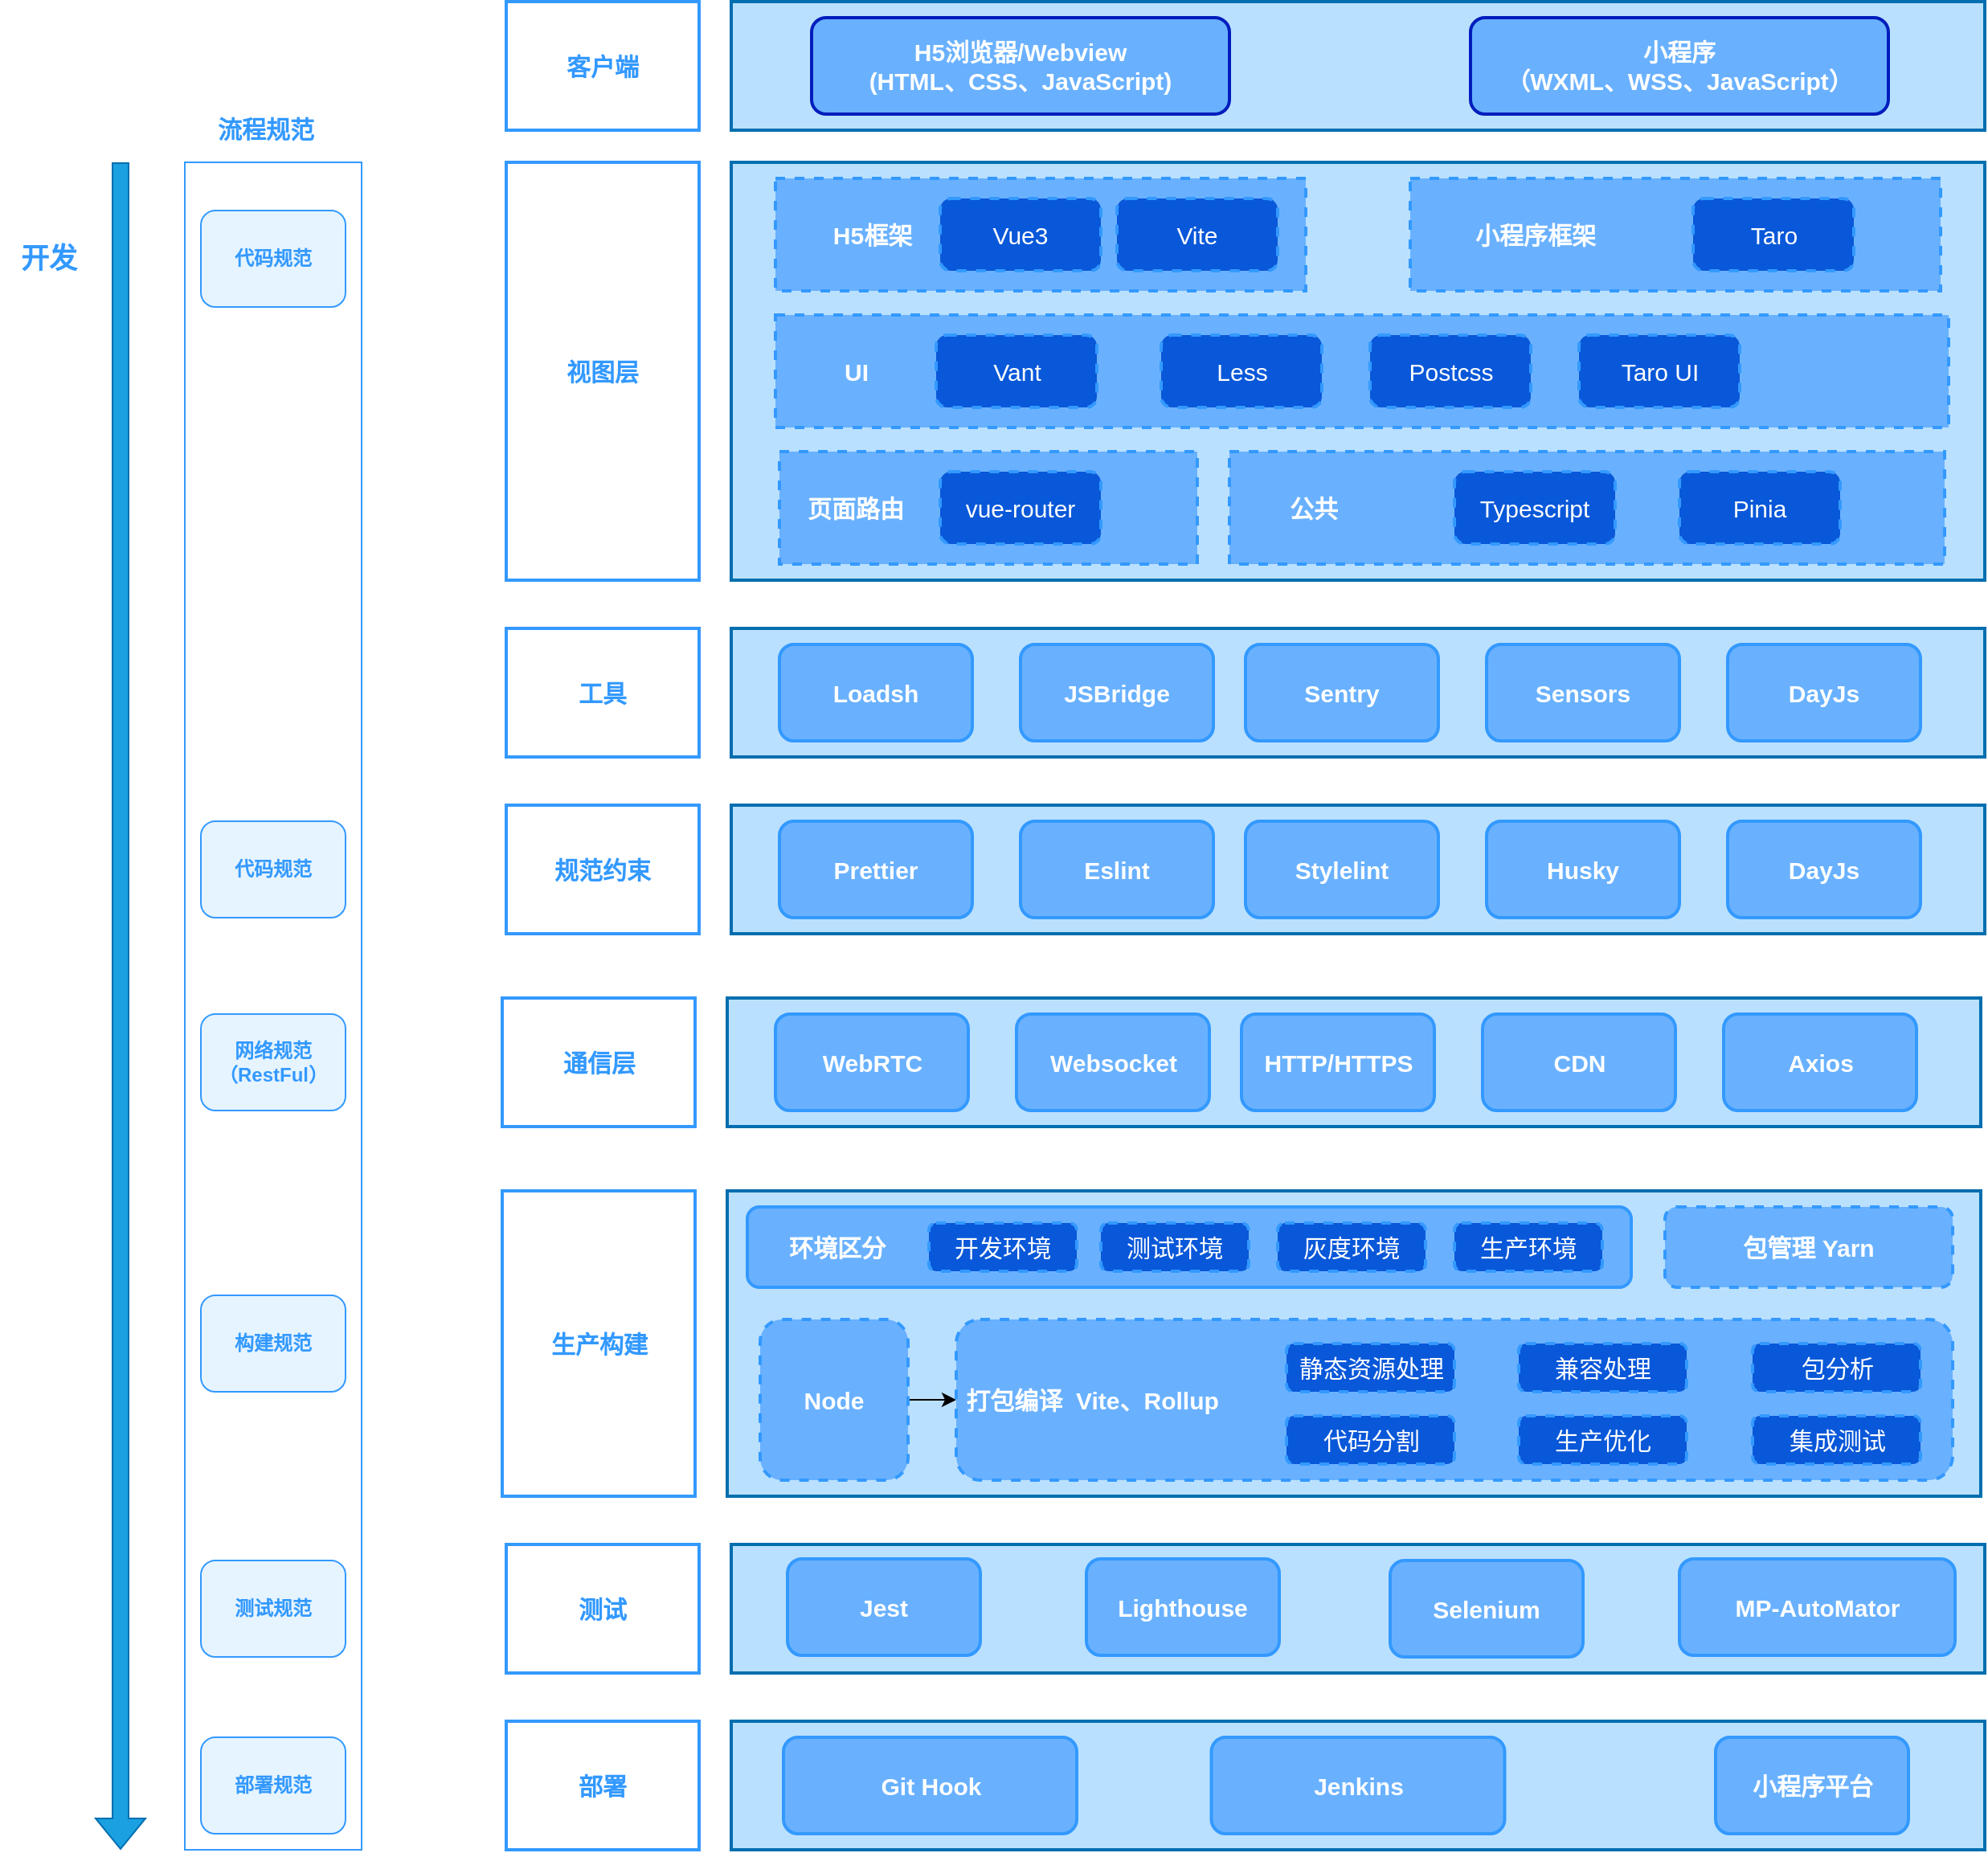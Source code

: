 <mxfile version="20.7.4" type="github">
  <diagram id="prtHgNgQTEPvFCAcTncT" name="Page-1">
    <mxGraphModel dx="1026" dy="590" grid="1" gridSize="10" guides="1" tooltips="1" connect="1" arrows="1" fold="1" page="1" pageScale="1" pageWidth="827" pageHeight="1169" math="0" shadow="0">
      <root>
        <mxCell id="0" />
        <mxCell id="1" parent="0" />
        <mxCell id="ZMkgEjLzoJMiGTBHx-T8-1" value="" style="shape=flexArrow;endArrow=classic;html=1;rounded=0;fillColor=#1ba1e2;strokeColor=#006EAF;" parent="1" edge="1">
          <mxGeometry width="50" height="50" relative="1" as="geometry">
            <mxPoint x="160" y="240" as="sourcePoint" />
            <mxPoint x="160" y="1290" as="targetPoint" />
          </mxGeometry>
        </mxCell>
        <mxCell id="ZMkgEjLzoJMiGTBHx-T8-2" value="" style="rounded=0;whiteSpace=wrap;html=1;strokeColor=#3399FF;strokeWidth=1;" parent="1" vertex="1">
          <mxGeometry x="200" y="240" width="110" height="1050" as="geometry" />
        </mxCell>
        <mxCell id="ZMkgEjLzoJMiGTBHx-T8-3" value="&lt;b&gt;&lt;font color=&quot;#3399ff&quot;&gt;代码规范&lt;/font&gt;&lt;/b&gt;" style="rounded=1;whiteSpace=wrap;html=1;strokeColor=#3399FF;fillColor=#e6f4ff;" parent="1" vertex="1">
          <mxGeometry x="210" y="270" width="90" height="60" as="geometry" />
        </mxCell>
        <mxCell id="ZMkgEjLzoJMiGTBHx-T8-6" value="&lt;h3 style=&quot;line-height: 150%;&quot;&gt;&lt;b&gt;&lt;font style=&quot;font-size: 15px;&quot;&gt;流程规范&lt;/font&gt;&lt;/b&gt;&lt;/h3&gt;" style="text;html=1;align=center;verticalAlign=middle;resizable=0;points=[];autosize=1;strokeColor=none;fillColor=none;fontColor=#3399FF;" parent="1" vertex="1">
          <mxGeometry x="210" y="190" width="80" height="60" as="geometry" />
        </mxCell>
        <mxCell id="ZMkgEjLzoJMiGTBHx-T8-8" value="&lt;h3&gt;&lt;b&gt;开发&lt;/b&gt;&lt;/h3&gt;" style="text;html=1;align=center;verticalAlign=middle;resizable=0;points=[];autosize=1;strokeColor=none;fillColor=none;fontSize=15;fontColor=#3399FF;" parent="1" vertex="1">
          <mxGeometry x="85" y="265" width="60" height="70" as="geometry" />
        </mxCell>
        <mxCell id="ZMkgEjLzoJMiGTBHx-T8-9" value="&lt;b&gt;客户端&lt;/b&gt;" style="rounded=0;whiteSpace=wrap;html=1;strokeColor=#3399FF;strokeWidth=2;fontSize=15;fontColor=#3399FF;" parent="1" vertex="1">
          <mxGeometry x="400" y="140" width="120" height="80" as="geometry" />
        </mxCell>
        <mxCell id="ZMkgEjLzoJMiGTBHx-T8-10" value="" style="rounded=0;whiteSpace=wrap;html=1;strokeColor=#006EAF;strokeWidth=2;fontSize=15;fontColor=#ffffff;align=center;fillColor=#bae0ff;" parent="1" vertex="1">
          <mxGeometry x="540" y="140" width="780" height="80" as="geometry" />
        </mxCell>
        <mxCell id="ZMkgEjLzoJMiGTBHx-T8-15" value="&lt;b&gt;H5浏览器/Webview&lt;br&gt;(HTML、CSS、JavaScript)&lt;br&gt;&lt;/b&gt;" style="rounded=1;whiteSpace=wrap;html=1;strokeColor=#001DBC;strokeWidth=2;fontSize=15;fontColor=#ffffff;fillColor=#69b1ff;" parent="1" vertex="1">
          <mxGeometry x="590" y="150" width="260" height="60" as="geometry" />
        </mxCell>
        <mxCell id="ZMkgEjLzoJMiGTBHx-T8-16" value="&lt;b&gt;小程序&lt;br&gt;（WXML、WSS、JavaScript）&lt;br&gt;&lt;/b&gt;" style="rounded=1;whiteSpace=wrap;html=1;strokeColor=#001DBC;strokeWidth=2;fontSize=15;fontColor=#ffffff;fillColor=#69b1ff;" parent="1" vertex="1">
          <mxGeometry x="1000" y="150" width="260" height="60" as="geometry" />
        </mxCell>
        <mxCell id="ZMkgEjLzoJMiGTBHx-T8-19" value="&lt;b&gt;视图层&lt;/b&gt;" style="rounded=0;whiteSpace=wrap;html=1;strokeColor=#3399FF;strokeWidth=2;fontSize=15;fontColor=#3399FF;" parent="1" vertex="1">
          <mxGeometry x="400" y="240" width="120" height="260" as="geometry" />
        </mxCell>
        <mxCell id="ZMkgEjLzoJMiGTBHx-T8-33" value="" style="rounded=0;whiteSpace=wrap;html=1;strokeColor=#006EAF;strokeWidth=2;fontSize=15;fontColor=#ffffff;align=center;fillColor=#bae0ff;" parent="1" vertex="1">
          <mxGeometry x="540" y="240" width="780" height="260" as="geometry" />
        </mxCell>
        <mxCell id="ZMkgEjLzoJMiGTBHx-T8-36" value="" style="rounded=0;whiteSpace=wrap;html=1;strokeColor=#3399FF;strokeWidth=2;fontSize=15;fontColor=#FFFFFF;fillColor=#69b1ff;dashed=1;" parent="1" vertex="1">
          <mxGeometry x="567.5" y="250" width="330" height="70" as="geometry" />
        </mxCell>
        <mxCell id="ZMkgEjLzoJMiGTBHx-T8-38" value="&lt;b&gt;H5框架&lt;/b&gt;" style="text;html=1;strokeColor=none;fillColor=none;align=center;verticalAlign=middle;whiteSpace=wrap;rounded=0;dashed=1;strokeWidth=2;fontSize=15;fontColor=#FFFFFF;" parent="1" vertex="1">
          <mxGeometry x="597.5" y="270" width="60" height="30" as="geometry" />
        </mxCell>
        <mxCell id="ZMkgEjLzoJMiGTBHx-T8-40" value="Vue3" style="rounded=1;whiteSpace=wrap;html=1;dashed=1;strokeColor=#3399FF;strokeWidth=2;fontSize=15;fontColor=#FFFFFF;fillColor=#0958d9;" parent="1" vertex="1">
          <mxGeometry x="670" y="262.5" width="100" height="45" as="geometry" />
        </mxCell>
        <mxCell id="ZMkgEjLzoJMiGTBHx-T8-41" value="" style="rounded=0;whiteSpace=wrap;html=1;strokeColor=#3399FF;strokeWidth=2;fontSize=15;fontColor=#FFFFFF;fillColor=#69b1ff;dashed=1;" parent="1" vertex="1">
          <mxGeometry x="962.5" y="250" width="330" height="70" as="geometry" />
        </mxCell>
        <mxCell id="ZMkgEjLzoJMiGTBHx-T8-42" value="&lt;b&gt;小程序框架&lt;/b&gt;" style="text;html=1;strokeColor=none;fillColor=none;align=center;verticalAlign=middle;whiteSpace=wrap;rounded=0;dashed=1;strokeWidth=2;fontSize=15;fontColor=#FFFFFF;" parent="1" vertex="1">
          <mxGeometry x="992.5" y="270" width="95" height="30" as="geometry" />
        </mxCell>
        <mxCell id="ZMkgEjLzoJMiGTBHx-T8-43" value="Taro" style="rounded=1;whiteSpace=wrap;html=1;dashed=1;strokeColor=#3399FF;strokeWidth=2;fontSize=15;fontColor=#FFFFFF;fillColor=#0958d9;" parent="1" vertex="1">
          <mxGeometry x="1138.5" y="262.5" width="100" height="45" as="geometry" />
        </mxCell>
        <mxCell id="ZMkgEjLzoJMiGTBHx-T8-48" value="" style="rounded=0;whiteSpace=wrap;html=1;strokeColor=#3399FF;strokeWidth=2;fontSize=15;fontColor=#FFFFFF;fillColor=#69b1ff;dashed=1;" parent="1" vertex="1">
          <mxGeometry x="567.5" y="335" width="730" height="70" as="geometry" />
        </mxCell>
        <mxCell id="ZMkgEjLzoJMiGTBHx-T8-49" value="&lt;b&gt;UI&lt;/b&gt;" style="text;html=1;strokeColor=none;fillColor=none;align=center;verticalAlign=middle;whiteSpace=wrap;rounded=0;dashed=1;strokeWidth=2;fontSize=15;fontColor=#FFFFFF;" parent="1" vertex="1">
          <mxGeometry x="587.5" y="355" width="60" height="30" as="geometry" />
        </mxCell>
        <mxCell id="ZMkgEjLzoJMiGTBHx-T8-50" value="Vant" style="rounded=1;whiteSpace=wrap;html=1;dashed=1;strokeColor=#3399FF;strokeWidth=2;fontSize=15;fontColor=#FFFFFF;fillColor=#0958d9;" parent="1" vertex="1">
          <mxGeometry x="667.5" y="347.5" width="100" height="45" as="geometry" />
        </mxCell>
        <mxCell id="ZMkgEjLzoJMiGTBHx-T8-57" value="Taro UI" style="rounded=1;whiteSpace=wrap;html=1;dashed=1;strokeColor=#3399FF;strokeWidth=2;fontSize=15;fontColor=#FFFFFF;fillColor=#0958d9;" parent="1" vertex="1">
          <mxGeometry x="1067.5" y="347.5" width="100" height="45" as="geometry" />
        </mxCell>
        <mxCell id="ZMkgEjLzoJMiGTBHx-T8-58" value="Less" style="rounded=1;whiteSpace=wrap;html=1;dashed=1;strokeColor=#3399FF;strokeWidth=2;fontSize=15;fontColor=#FFFFFF;fillColor=#0958d9;" parent="1" vertex="1">
          <mxGeometry x="807.5" y="347.5" width="100" height="45" as="geometry" />
        </mxCell>
        <mxCell id="ZMkgEjLzoJMiGTBHx-T8-59" value="Postcss" style="rounded=1;whiteSpace=wrap;html=1;dashed=1;strokeColor=#3399FF;strokeWidth=2;fontSize=15;fontColor=#FFFFFF;fillColor=#0958d9;" parent="1" vertex="1">
          <mxGeometry x="937.5" y="347.5" width="100" height="45" as="geometry" />
        </mxCell>
        <mxCell id="ZMkgEjLzoJMiGTBHx-T8-60" value="Vite" style="rounded=1;whiteSpace=wrap;html=1;dashed=1;strokeColor=#3399FF;strokeWidth=2;fontSize=15;fontColor=#FFFFFF;fillColor=#0958d9;" parent="1" vertex="1">
          <mxGeometry x="780" y="262.5" width="100" height="45" as="geometry" />
        </mxCell>
        <mxCell id="ZMkgEjLzoJMiGTBHx-T8-62" value="" style="rounded=0;whiteSpace=wrap;html=1;strokeColor=#3399FF;strokeWidth=2;fontSize=15;fontColor=#FFFFFF;fillColor=#69b1ff;dashed=1;" parent="1" vertex="1">
          <mxGeometry x="570" y="420" width="260" height="70" as="geometry" />
        </mxCell>
        <mxCell id="ZMkgEjLzoJMiGTBHx-T8-63" value="&lt;b&gt;页面路由&lt;/b&gt;" style="text;html=1;strokeColor=none;fillColor=none;align=center;verticalAlign=middle;whiteSpace=wrap;rounded=0;dashed=1;strokeWidth=2;fontSize=15;fontColor=#FFFFFF;" parent="1" vertex="1">
          <mxGeometry x="570" y="440" width="95" height="30" as="geometry" />
        </mxCell>
        <mxCell id="ZMkgEjLzoJMiGTBHx-T8-64" value="vue-router" style="rounded=1;whiteSpace=wrap;html=1;dashed=1;strokeColor=#3399FF;strokeWidth=2;fontSize=15;fontColor=#FFFFFF;fillColor=#0958d9;" parent="1" vertex="1">
          <mxGeometry x="670" y="432.5" width="100" height="45" as="geometry" />
        </mxCell>
        <mxCell id="ZMkgEjLzoJMiGTBHx-T8-65" value="&lt;b&gt;工具&lt;/b&gt;" style="rounded=0;whiteSpace=wrap;html=1;strokeColor=#3399FF;strokeWidth=2;fontSize=15;fontColor=#3399FF;" parent="1" vertex="1">
          <mxGeometry x="400" y="530" width="120" height="80" as="geometry" />
        </mxCell>
        <mxCell id="ZMkgEjLzoJMiGTBHx-T8-66" value="" style="rounded=0;whiteSpace=wrap;html=1;strokeColor=#006EAF;strokeWidth=2;fontSize=15;fontColor=#ffffff;align=center;fillColor=#bae0ff;" parent="1" vertex="1">
          <mxGeometry x="540" y="530" width="780" height="80" as="geometry" />
        </mxCell>
        <mxCell id="ZMkgEjLzoJMiGTBHx-T8-67" value="&lt;font color=&quot;#ffffff&quot;&gt;&lt;b&gt;Loadsh&lt;/b&gt;&lt;/font&gt;" style="rounded=1;whiteSpace=wrap;html=1;strokeColor=#3399FF;strokeWidth=2;fontSize=15;fontColor=#3399FF;fillColor=#69b1ff;" parent="1" vertex="1">
          <mxGeometry x="570" y="540" width="120" height="60" as="geometry" />
        </mxCell>
        <mxCell id="ZMkgEjLzoJMiGTBHx-T8-68" value="&lt;font color=&quot;#ffffff&quot;&gt;&lt;b&gt;JSBridge&lt;/b&gt;&lt;/font&gt;" style="rounded=1;whiteSpace=wrap;html=1;strokeColor=#3399FF;strokeWidth=2;fontSize=15;fontColor=#3399FF;fillColor=#69b1ff;" parent="1" vertex="1">
          <mxGeometry x="720" y="540" width="120" height="60" as="geometry" />
        </mxCell>
        <mxCell id="ZMkgEjLzoJMiGTBHx-T8-69" value="&lt;div style=&quot;text-align: start;&quot;&gt;&lt;b style=&quot;border-color: var(--border-color); color: rgb(255, 255, 255); text-align: center;&quot;&gt;Sentry&lt;/b&gt;&lt;br&gt;&lt;/div&gt;" style="rounded=1;whiteSpace=wrap;html=1;strokeColor=#3399FF;strokeWidth=2;fontSize=15;fontColor=#3399FF;fillColor=#69b1ff;" parent="1" vertex="1">
          <mxGeometry x="860" y="540" width="120" height="60" as="geometry" />
        </mxCell>
        <mxCell id="ZMkgEjLzoJMiGTBHx-T8-70" value="&lt;font color=&quot;#ffffff&quot;&gt;&lt;b&gt;Sensors&lt;/b&gt;&lt;/font&gt;" style="rounded=1;whiteSpace=wrap;html=1;strokeColor=#3399FF;strokeWidth=2;fontSize=15;fontColor=#3399FF;fillColor=#69b1ff;" parent="1" vertex="1">
          <mxGeometry x="1010" y="540" width="120" height="60" as="geometry" />
        </mxCell>
        <mxCell id="ZMkgEjLzoJMiGTBHx-T8-71" value="&lt;font color=&quot;#ffffff&quot;&gt;&lt;b&gt;DayJs&lt;/b&gt;&lt;/font&gt;" style="rounded=1;whiteSpace=wrap;html=1;strokeColor=#3399FF;strokeWidth=2;fontSize=15;fontColor=#3399FF;fillColor=#69b1ff;" parent="1" vertex="1">
          <mxGeometry x="1160" y="540" width="120" height="60" as="geometry" />
        </mxCell>
        <mxCell id="ZMkgEjLzoJMiGTBHx-T8-73" value="&lt;b&gt;通信层&lt;/b&gt;" style="rounded=0;whiteSpace=wrap;html=1;strokeColor=#3399FF;strokeWidth=2;fontSize=15;fontColor=#3399FF;" parent="1" vertex="1">
          <mxGeometry x="397.5" y="760" width="120" height="80" as="geometry" />
        </mxCell>
        <mxCell id="ZMkgEjLzoJMiGTBHx-T8-74" value="" style="rounded=0;whiteSpace=wrap;html=1;strokeColor=#006EAF;strokeWidth=2;fontSize=15;fontColor=#ffffff;align=center;fillColor=#bae0ff;" parent="1" vertex="1">
          <mxGeometry x="537.5" y="760" width="780" height="80" as="geometry" />
        </mxCell>
        <mxCell id="ZMkgEjLzoJMiGTBHx-T8-75" value="&lt;font color=&quot;#ffffff&quot;&gt;&lt;b&gt;WebRTC&lt;/b&gt;&lt;/font&gt;" style="rounded=1;whiteSpace=wrap;html=1;strokeColor=#3399FF;strokeWidth=2;fontSize=15;fontColor=#3399FF;fillColor=#69b1ff;" parent="1" vertex="1">
          <mxGeometry x="567.5" y="770" width="120" height="60" as="geometry" />
        </mxCell>
        <mxCell id="ZMkgEjLzoJMiGTBHx-T8-76" value="&lt;font color=&quot;#ffffff&quot;&gt;&lt;b&gt;Websocket&lt;/b&gt;&lt;/font&gt;" style="rounded=1;whiteSpace=wrap;html=1;strokeColor=#3399FF;strokeWidth=2;fontSize=15;fontColor=#3399FF;fillColor=#69b1ff;" parent="1" vertex="1">
          <mxGeometry x="717.5" y="770" width="120" height="60" as="geometry" />
        </mxCell>
        <mxCell id="ZMkgEjLzoJMiGTBHx-T8-77" value="&lt;font color=&quot;#ffffff&quot;&gt;&lt;b&gt;HTTP/HTTPS&lt;/b&gt;&lt;/font&gt;" style="rounded=1;whiteSpace=wrap;html=1;strokeColor=#3399FF;strokeWidth=2;fontSize=15;fontColor=#3399FF;fillColor=#69b1ff;" parent="1" vertex="1">
          <mxGeometry x="857.5" y="770" width="120" height="60" as="geometry" />
        </mxCell>
        <mxCell id="ZMkgEjLzoJMiGTBHx-T8-78" value="&lt;font color=&quot;#ffffff&quot;&gt;&lt;b&gt;CDN&lt;/b&gt;&lt;/font&gt;" style="rounded=1;whiteSpace=wrap;html=1;strokeColor=#3399FF;strokeWidth=2;fontSize=15;fontColor=#3399FF;fillColor=#69b1ff;" parent="1" vertex="1">
          <mxGeometry x="1007.5" y="770" width="120" height="60" as="geometry" />
        </mxCell>
        <mxCell id="ZMkgEjLzoJMiGTBHx-T8-79" value="&lt;font color=&quot;#ffffff&quot;&gt;&lt;b&gt;Axios&lt;/b&gt;&lt;/font&gt;" style="rounded=1;whiteSpace=wrap;html=1;strokeColor=#3399FF;strokeWidth=2;fontSize=15;fontColor=#3399FF;fillColor=#69b1ff;" parent="1" vertex="1">
          <mxGeometry x="1157.5" y="770" width="120" height="60" as="geometry" />
        </mxCell>
        <mxCell id="ZMkgEjLzoJMiGTBHx-T8-88" value="&lt;b&gt;规范约束&lt;/b&gt;" style="rounded=0;whiteSpace=wrap;html=1;strokeColor=#3399FF;strokeWidth=2;fontSize=15;fontColor=#3399FF;" parent="1" vertex="1">
          <mxGeometry x="400" y="640" width="120" height="80" as="geometry" />
        </mxCell>
        <mxCell id="ZMkgEjLzoJMiGTBHx-T8-89" value="" style="rounded=0;whiteSpace=wrap;html=1;strokeColor=#006EAF;strokeWidth=2;fontSize=15;fontColor=#ffffff;align=center;fillColor=#bae0ff;" parent="1" vertex="1">
          <mxGeometry x="540" y="640" width="780" height="80" as="geometry" />
        </mxCell>
        <mxCell id="ZMkgEjLzoJMiGTBHx-T8-90" value="&lt;font color=&quot;#ffffff&quot;&gt;&lt;b&gt;Prettier&lt;/b&gt;&lt;/font&gt;" style="rounded=1;whiteSpace=wrap;html=1;strokeColor=#3399FF;strokeWidth=2;fontSize=15;fontColor=#3399FF;fillColor=#69b1ff;align=center;" parent="1" vertex="1">
          <mxGeometry x="570" y="650" width="120" height="60" as="geometry" />
        </mxCell>
        <mxCell id="ZMkgEjLzoJMiGTBHx-T8-91" value="&lt;font color=&quot;#ffffff&quot;&gt;&lt;b&gt;Eslint&lt;/b&gt;&lt;/font&gt;" style="rounded=1;whiteSpace=wrap;html=1;strokeColor=#3399FF;strokeWidth=2;fontSize=15;fontColor=#3399FF;fillColor=#69b1ff;" parent="1" vertex="1">
          <mxGeometry x="720" y="650" width="120" height="60" as="geometry" />
        </mxCell>
        <mxCell id="ZMkgEjLzoJMiGTBHx-T8-92" value="&lt;div style=&quot;text-align: start;&quot;&gt;&lt;b style=&quot;border-color: var(--border-color); color: rgb(255, 255, 255); text-align: center;&quot;&gt;Stylelint&lt;/b&gt;&lt;br&gt;&lt;/div&gt;" style="rounded=1;whiteSpace=wrap;html=1;strokeColor=#3399FF;strokeWidth=2;fontSize=15;fontColor=#3399FF;fillColor=#69b1ff;" parent="1" vertex="1">
          <mxGeometry x="860" y="650" width="120" height="60" as="geometry" />
        </mxCell>
        <mxCell id="ZMkgEjLzoJMiGTBHx-T8-93" value="&lt;font color=&quot;#ffffff&quot;&gt;&lt;b&gt;Husky&lt;/b&gt;&lt;/font&gt;" style="rounded=1;whiteSpace=wrap;html=1;strokeColor=#3399FF;strokeWidth=2;fontSize=15;fontColor=#3399FF;fillColor=#69b1ff;" parent="1" vertex="1">
          <mxGeometry x="1010" y="650" width="120" height="60" as="geometry" />
        </mxCell>
        <mxCell id="ZMkgEjLzoJMiGTBHx-T8-94" value="&lt;font color=&quot;#ffffff&quot;&gt;&lt;b&gt;DayJs&lt;/b&gt;&lt;/font&gt;" style="rounded=1;whiteSpace=wrap;html=1;strokeColor=#3399FF;strokeWidth=2;fontSize=15;fontColor=#3399FF;fillColor=#69b1ff;" parent="1" vertex="1">
          <mxGeometry x="1160" y="650" width="120" height="60" as="geometry" />
        </mxCell>
        <mxCell id="ZMkgEjLzoJMiGTBHx-T8-95" value="" style="rounded=0;whiteSpace=wrap;html=1;strokeColor=#3399FF;strokeWidth=2;fontSize=15;fontColor=#FFFFFF;fillColor=#69b1ff;dashed=1;" parent="1" vertex="1">
          <mxGeometry x="850" y="420" width="445" height="70" as="geometry" />
        </mxCell>
        <mxCell id="ZMkgEjLzoJMiGTBHx-T8-96" value="&lt;b&gt;公共&lt;/b&gt;" style="text;html=1;strokeColor=none;fillColor=none;align=center;verticalAlign=middle;whiteSpace=wrap;rounded=0;dashed=1;strokeWidth=2;fontSize=15;fontColor=#FFFFFF;" parent="1" vertex="1">
          <mxGeometry x="855" y="440" width="95" height="30" as="geometry" />
        </mxCell>
        <mxCell id="ZMkgEjLzoJMiGTBHx-T8-97" value="Typescript" style="rounded=1;whiteSpace=wrap;html=1;dashed=1;strokeColor=#3399FF;strokeWidth=2;fontSize=15;fontColor=#FFFFFF;fillColor=#0958d9;" parent="1" vertex="1">
          <mxGeometry x="990" y="432.5" width="100" height="45" as="geometry" />
        </mxCell>
        <mxCell id="ZMkgEjLzoJMiGTBHx-T8-98" value="&lt;font color=&quot;#3399ff&quot;&gt;&lt;b&gt;代码规范&lt;/b&gt;&lt;/font&gt;" style="rounded=1;whiteSpace=wrap;html=1;strokeColor=#3399FF;fillColor=#e6f4ff;" parent="1" vertex="1">
          <mxGeometry x="210" y="650" width="90" height="60" as="geometry" />
        </mxCell>
        <mxCell id="ZMkgEjLzoJMiGTBHx-T8-99" value="&lt;b&gt;测试&lt;/b&gt;" style="rounded=0;whiteSpace=wrap;html=1;strokeColor=#3399FF;strokeWidth=2;fontSize=15;fontColor=#3399FF;" parent="1" vertex="1">
          <mxGeometry x="400" y="1100" width="120" height="80" as="geometry" />
        </mxCell>
        <mxCell id="ZMkgEjLzoJMiGTBHx-T8-100" value="" style="rounded=0;whiteSpace=wrap;html=1;strokeColor=#006EAF;strokeWidth=2;fontSize=15;fontColor=#ffffff;align=center;fillColor=#bae0ff;" parent="1" vertex="1">
          <mxGeometry x="540" y="1100" width="780" height="80" as="geometry" />
        </mxCell>
        <mxCell id="ZMkgEjLzoJMiGTBHx-T8-103" value="&lt;font color=&quot;#ffffff&quot;&gt;&lt;b&gt;Selenium&lt;/b&gt;&lt;/font&gt;" style="rounded=1;whiteSpace=wrap;html=1;strokeColor=#3399FF;strokeWidth=2;fontSize=15;fontColor=#3399FF;fillColor=#69b1ff;" parent="1" vertex="1">
          <mxGeometry x="950" y="1110" width="120" height="60" as="geometry" />
        </mxCell>
        <mxCell id="ZMkgEjLzoJMiGTBHx-T8-105" value="&lt;font color=&quot;#ffffff&quot;&gt;&lt;b&gt;Lighthouse&lt;/b&gt;&lt;/font&gt;" style="rounded=1;whiteSpace=wrap;html=1;strokeColor=#3399FF;strokeWidth=2;fontSize=15;fontColor=#3399FF;fillColor=#69b1ff;" parent="1" vertex="1">
          <mxGeometry x="761" y="1109" width="120" height="60" as="geometry" />
        </mxCell>
        <mxCell id="ZMkgEjLzoJMiGTBHx-T8-106" value="&lt;b&gt;部署&lt;/b&gt;" style="rounded=0;whiteSpace=wrap;html=1;strokeColor=#3399FF;strokeWidth=2;fontSize=15;fontColor=#3399FF;" parent="1" vertex="1">
          <mxGeometry x="400" y="1210" width="120" height="80" as="geometry" />
        </mxCell>
        <mxCell id="ZMkgEjLzoJMiGTBHx-T8-107" value="" style="rounded=0;whiteSpace=wrap;html=1;strokeColor=#006EAF;strokeWidth=2;fontSize=15;fontColor=#ffffff;align=center;fillColor=#bae0ff;" parent="1" vertex="1">
          <mxGeometry x="540" y="1210" width="780" height="80" as="geometry" />
        </mxCell>
        <mxCell id="ZMkgEjLzoJMiGTBHx-T8-108" value="&lt;font color=&quot;#ffffff&quot;&gt;&lt;b&gt;Jenkins&lt;/b&gt;&lt;/font&gt;" style="rounded=1;whiteSpace=wrap;html=1;strokeColor=#3399FF;strokeWidth=2;fontSize=15;fontColor=#3399FF;fillColor=#69b1ff;" parent="1" vertex="1">
          <mxGeometry x="838.75" y="1220" width="182.5" height="60" as="geometry" />
        </mxCell>
        <mxCell id="ZMkgEjLzoJMiGTBHx-T8-109" value="&lt;font color=&quot;#ffffff&quot;&gt;&lt;b&gt;小程序平台&lt;/b&gt;&lt;/font&gt;" style="rounded=1;whiteSpace=wrap;html=1;strokeColor=#3399FF;strokeWidth=2;fontSize=15;fontColor=#3399FF;fillColor=#69b1ff;" parent="1" vertex="1">
          <mxGeometry x="1152.5" y="1220" width="120" height="60" as="geometry" />
        </mxCell>
        <mxCell id="ZMkgEjLzoJMiGTBHx-T8-111" value="&lt;font color=&quot;#ffffff&quot;&gt;&lt;b&gt;Git Hook&lt;/b&gt;&lt;/font&gt;" style="rounded=1;whiteSpace=wrap;html=1;strokeColor=#3399FF;strokeWidth=2;fontSize=15;fontColor=#3399FF;fillColor=#69b1ff;" parent="1" vertex="1">
          <mxGeometry x="572.5" y="1220" width="182.5" height="60" as="geometry" />
        </mxCell>
        <mxCell id="ZMkgEjLzoJMiGTBHx-T8-112" value="&lt;b&gt;生产构建&lt;/b&gt;" style="rounded=0;whiteSpace=wrap;html=1;strokeColor=#3399FF;strokeWidth=2;fontSize=15;fontColor=#3399FF;" parent="1" vertex="1">
          <mxGeometry x="397.5" y="880" width="120" height="190" as="geometry" />
        </mxCell>
        <mxCell id="ZMkgEjLzoJMiGTBHx-T8-113" value="" style="rounded=0;whiteSpace=wrap;html=1;strokeColor=#006EAF;strokeWidth=2;fontSize=15;fontColor=#ffffff;align=center;fillColor=#bae0ff;" parent="1" vertex="1">
          <mxGeometry x="537.5" y="880" width="780" height="190" as="geometry" />
        </mxCell>
        <mxCell id="ZMkgEjLzoJMiGTBHx-T8-115" value="" style="rounded=1;whiteSpace=wrap;html=1;strokeColor=#3399FF;strokeWidth=2;fontSize=15;fontColor=#3399FF;fillColor=#69b1ff;" parent="1" vertex="1">
          <mxGeometry x="550" y="890" width="550" height="50" as="geometry" />
        </mxCell>
        <mxCell id="ZMkgEjLzoJMiGTBHx-T8-122" value="&lt;b style=&quot;border-color: var(--border-color);&quot;&gt;环境区分&lt;/b&gt;" style="text;html=1;strokeColor=none;fillColor=none;align=center;verticalAlign=middle;whiteSpace=wrap;rounded=0;dashed=1;strokeWidth=2;fontSize=15;fontColor=#FFFFFF;" parent="1" vertex="1">
          <mxGeometry x="570" y="900" width="72" height="30" as="geometry" />
        </mxCell>
        <mxCell id="ZMkgEjLzoJMiGTBHx-T8-123" value="开发环境" style="rounded=1;whiteSpace=wrap;html=1;dashed=1;strokeColor=#3399FF;strokeWidth=2;fontSize=15;fontColor=#FFFFFF;fillColor=#0958d9;" parent="1" vertex="1">
          <mxGeometry x="663" y="900" width="92" height="30" as="geometry" />
        </mxCell>
        <mxCell id="ZMkgEjLzoJMiGTBHx-T8-124" value="测试环境" style="rounded=1;whiteSpace=wrap;html=1;dashed=1;strokeColor=#3399FF;strokeWidth=2;fontSize=15;fontColor=#FFFFFF;fillColor=#0958d9;" parent="1" vertex="1">
          <mxGeometry x="770" y="900" width="92" height="30" as="geometry" />
        </mxCell>
        <mxCell id="ZMkgEjLzoJMiGTBHx-T8-125" value="灰度环境" style="rounded=1;whiteSpace=wrap;html=1;dashed=1;strokeColor=#3399FF;strokeWidth=2;fontSize=15;fontColor=#FFFFFF;fillColor=#0958d9;" parent="1" vertex="1">
          <mxGeometry x="880" y="900" width="92" height="30" as="geometry" />
        </mxCell>
        <mxCell id="ZMkgEjLzoJMiGTBHx-T8-126" value="生产环境" style="rounded=1;whiteSpace=wrap;html=1;dashed=1;strokeColor=#3399FF;strokeWidth=2;fontSize=15;fontColor=#FFFFFF;fillColor=#0958d9;" parent="1" vertex="1">
          <mxGeometry x="990" y="900" width="92" height="30" as="geometry" />
        </mxCell>
        <mxCell id="ZMkgEjLzoJMiGTBHx-T8-127" value="&lt;font color=&quot;#ffffff&quot;&gt;&lt;b&gt;包管理&lt;span style=&quot;white-space: pre;&quot;&gt; &lt;/span&gt;Yarn&lt;/b&gt;&lt;/font&gt;" style="rounded=1;whiteSpace=wrap;html=1;dashed=1;strokeColor=#3399FF;strokeWidth=2;fontSize=15;fontColor=#3399FF;fillColor=#69b1ff;" parent="1" vertex="1">
          <mxGeometry x="1121" y="890" width="179" height="50" as="geometry" />
        </mxCell>
        <mxCell id="ZMkgEjLzoJMiGTBHx-T8-128" value="&lt;font color=&quot;#3399ff&quot;&gt;&lt;b&gt;部署规范&lt;/b&gt;&lt;/font&gt;" style="rounded=1;whiteSpace=wrap;html=1;strokeColor=#3399FF;fillColor=#e6f4ff;" parent="1" vertex="1">
          <mxGeometry x="210" y="1220" width="90" height="60" as="geometry" />
        </mxCell>
        <mxCell id="ZMkgEjLzoJMiGTBHx-T8-129" value="&lt;font color=&quot;#3399ff&quot;&gt;&lt;b&gt;测试规范&lt;/b&gt;&lt;/font&gt;" style="rounded=1;whiteSpace=wrap;html=1;strokeColor=#3399FF;fillColor=#e6f4ff;" parent="1" vertex="1">
          <mxGeometry x="210" y="1110" width="90" height="60" as="geometry" />
        </mxCell>
        <mxCell id="ZMkgEjLzoJMiGTBHx-T8-130" value="&lt;font color=&quot;#3399ff&quot;&gt;&lt;b&gt;网络规范&lt;br&gt;（RestFul）&lt;br&gt;&lt;/b&gt;&lt;/font&gt;" style="rounded=1;whiteSpace=wrap;html=1;strokeColor=#3399FF;fillColor=#e6f4ff;" parent="1" vertex="1">
          <mxGeometry x="210" y="770" width="90" height="60" as="geometry" />
        </mxCell>
        <mxCell id="ZMkgEjLzoJMiGTBHx-T8-137" value="" style="edgeStyle=orthogonalEdgeStyle;rounded=0;orthogonalLoop=1;jettySize=auto;html=1;fontSize=15;fontColor=#FFFFFF;" parent="1" source="ZMkgEjLzoJMiGTBHx-T8-133" target="ZMkgEjLzoJMiGTBHx-T8-136" edge="1">
          <mxGeometry relative="1" as="geometry" />
        </mxCell>
        <mxCell id="ZMkgEjLzoJMiGTBHx-T8-133" value="&lt;b&gt;&lt;font color=&quot;#ffffff&quot;&gt;Node&lt;/font&gt;&lt;/b&gt;" style="rounded=1;whiteSpace=wrap;html=1;dashed=1;strokeColor=#3399FF;strokeWidth=2;fontSize=15;fontColor=#3399FF;fillColor=#69b1ff;" parent="1" vertex="1">
          <mxGeometry x="558" y="960" width="92" height="100" as="geometry" />
        </mxCell>
        <mxCell id="ZMkgEjLzoJMiGTBHx-T8-136" value="&lt;b&gt;&lt;font color=&quot;#ffffff&quot;&gt;&lt;span style=&quot;white-space: pre;&quot;&gt;	&lt;/span&gt;打包编译&lt;span style=&quot;white-space: pre;&quot;&gt; &lt;/span&gt;&lt;span style=&quot;white-space: pre;&quot;&gt; &lt;/span&gt;Vite、Rollup&lt;/font&gt;&lt;/b&gt;" style="whiteSpace=wrap;html=1;fontSize=15;fillColor=#69b1ff;strokeColor=#3399FF;fontColor=#3399FF;rounded=1;dashed=1;strokeWidth=2;align=left;" parent="1" vertex="1">
          <mxGeometry x="680" y="960" width="620" height="100" as="geometry" />
        </mxCell>
        <mxCell id="Q4v0tWAnrA5VIUGFlY3M-2" value="&lt;font color=&quot;#ffffff&quot;&gt;&lt;b&gt;MP-AutoMator&lt;/b&gt;&lt;/font&gt;" style="rounded=1;whiteSpace=wrap;html=1;strokeColor=#3399FF;strokeWidth=2;fontSize=15;fontColor=#3399FF;fillColor=#69b1ff;" vertex="1" parent="1">
          <mxGeometry x="1130" y="1109" width="171.5" height="60" as="geometry" />
        </mxCell>
        <mxCell id="Q4v0tWAnrA5VIUGFlY3M-3" value="&lt;font color=&quot;#ffffff&quot;&gt;&lt;b&gt;Jest&lt;/b&gt;&lt;/font&gt;" style="rounded=1;whiteSpace=wrap;html=1;strokeColor=#3399FF;strokeWidth=2;fontSize=15;fontColor=#3399FF;fillColor=#69b1ff;" vertex="1" parent="1">
          <mxGeometry x="575" y="1109" width="120" height="60" as="geometry" />
        </mxCell>
        <mxCell id="Q4v0tWAnrA5VIUGFlY3M-4" value="静态资源处理" style="rounded=1;whiteSpace=wrap;html=1;dashed=1;strokeColor=#3399FF;strokeWidth=2;fontSize=15;fontColor=#FFFFFF;fillColor=#0958d9;" vertex="1" parent="1">
          <mxGeometry x="885.5" y="975" width="104.5" height="30" as="geometry" />
        </mxCell>
        <mxCell id="Q4v0tWAnrA5VIUGFlY3M-5" value="兼容处理" style="rounded=1;whiteSpace=wrap;html=1;dashed=1;strokeColor=#3399FF;strokeWidth=2;fontSize=15;fontColor=#FFFFFF;fillColor=#0958d9;" vertex="1" parent="1">
          <mxGeometry x="1030" y="975" width="104.5" height="30" as="geometry" />
        </mxCell>
        <mxCell id="Q4v0tWAnrA5VIUGFlY3M-6" value="包分析" style="rounded=1;whiteSpace=wrap;html=1;dashed=1;strokeColor=#3399FF;strokeWidth=2;fontSize=15;fontColor=#FFFFFF;fillColor=#0958d9;" vertex="1" parent="1">
          <mxGeometry x="1175.5" y="975" width="104.5" height="30" as="geometry" />
        </mxCell>
        <mxCell id="Q4v0tWAnrA5VIUGFlY3M-7" value="代码分割" style="rounded=1;whiteSpace=wrap;html=1;dashed=1;strokeColor=#3399FF;strokeWidth=2;fontSize=15;fontColor=#FFFFFF;fillColor=#0958d9;" vertex="1" parent="1">
          <mxGeometry x="885.5" y="1020" width="104.5" height="30" as="geometry" />
        </mxCell>
        <mxCell id="Q4v0tWAnrA5VIUGFlY3M-8" value="生产优化" style="rounded=1;whiteSpace=wrap;html=1;dashed=1;strokeColor=#3399FF;strokeWidth=2;fontSize=15;fontColor=#FFFFFF;fillColor=#0958d9;" vertex="1" parent="1">
          <mxGeometry x="1030" y="1020" width="104.5" height="30" as="geometry" />
        </mxCell>
        <mxCell id="Q4v0tWAnrA5VIUGFlY3M-9" value="集成测试" style="rounded=1;whiteSpace=wrap;html=1;dashed=1;strokeColor=#3399FF;strokeWidth=2;fontSize=15;fontColor=#FFFFFF;fillColor=#0958d9;" vertex="1" parent="1">
          <mxGeometry x="1175.5" y="1020" width="104.5" height="30" as="geometry" />
        </mxCell>
        <mxCell id="Q4v0tWAnrA5VIUGFlY3M-10" value="Pinia" style="rounded=1;whiteSpace=wrap;html=1;dashed=1;strokeColor=#3399FF;strokeWidth=2;fontSize=15;fontColor=#FFFFFF;fillColor=#0958d9;" vertex="1" parent="1">
          <mxGeometry x="1130" y="432.5" width="100" height="45" as="geometry" />
        </mxCell>
        <mxCell id="Q4v0tWAnrA5VIUGFlY3M-11" value="&lt;font color=&quot;#3399ff&quot;&gt;&lt;b&gt;构建规范&lt;/b&gt;&lt;/font&gt;" style="rounded=1;whiteSpace=wrap;html=1;strokeColor=#3399FF;fillColor=#e6f4ff;" vertex="1" parent="1">
          <mxGeometry x="210" y="945" width="90" height="60" as="geometry" />
        </mxCell>
      </root>
    </mxGraphModel>
  </diagram>
</mxfile>
